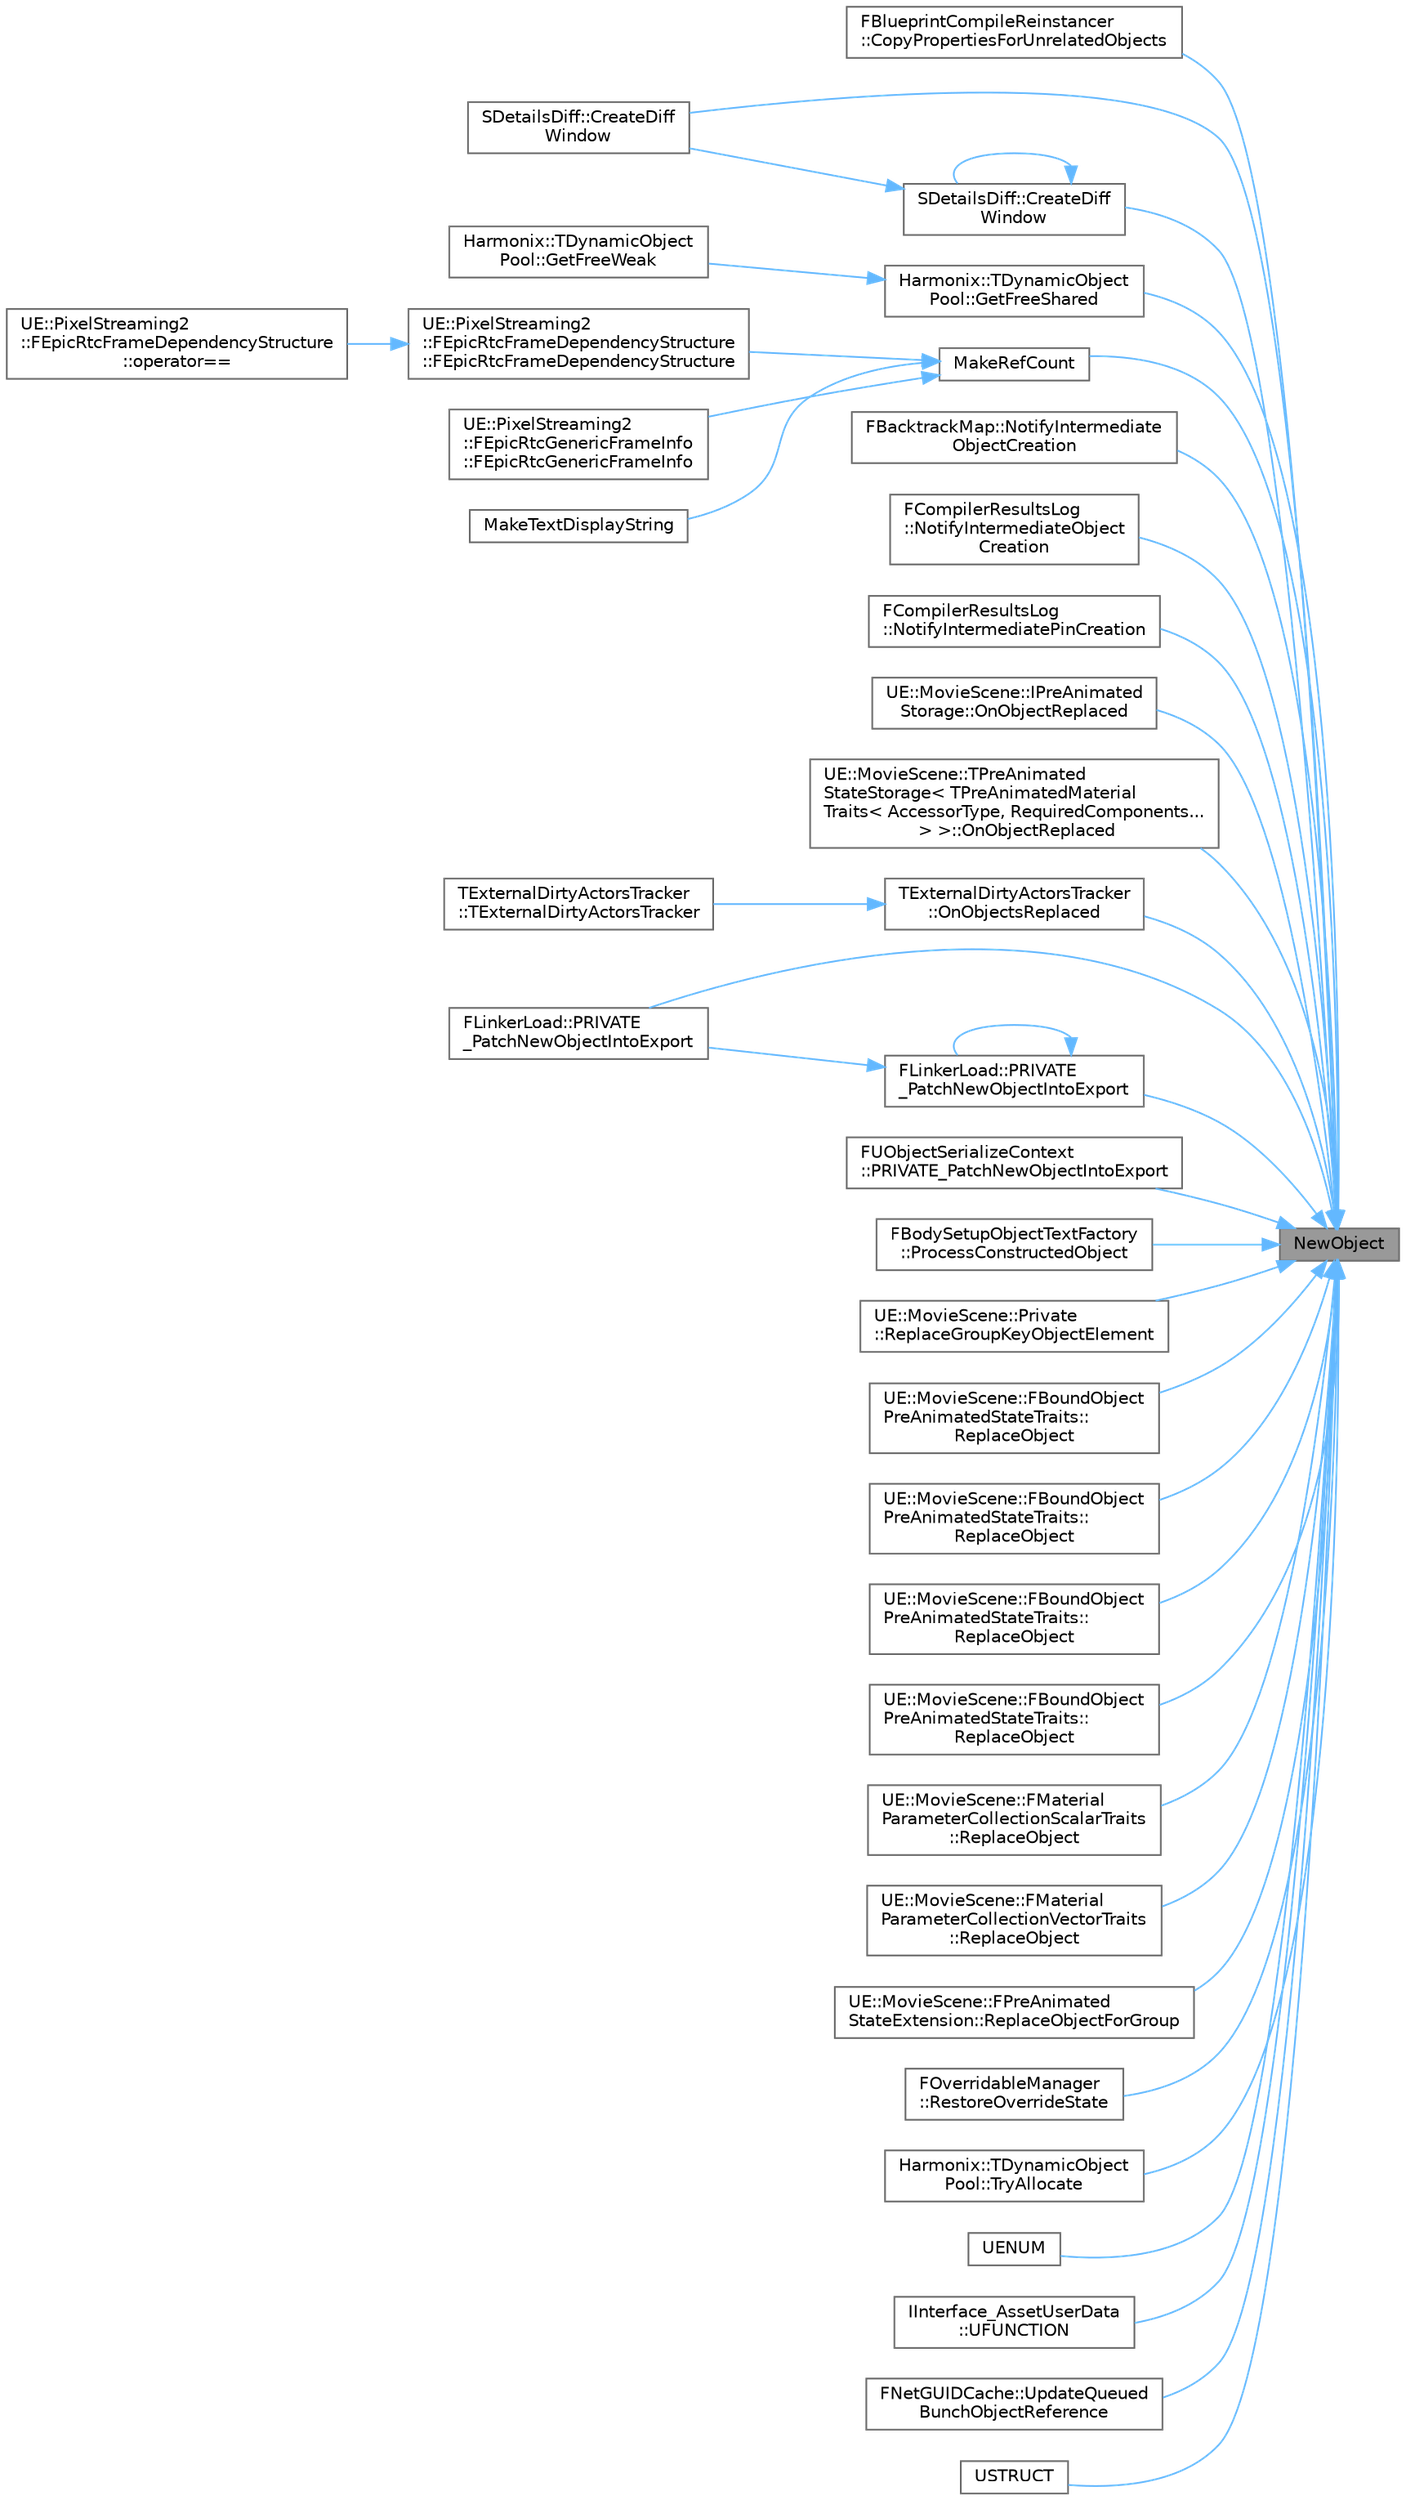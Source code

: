 digraph "NewObject"
{
 // INTERACTIVE_SVG=YES
 // LATEX_PDF_SIZE
  bgcolor="transparent";
  edge [fontname=Helvetica,fontsize=10,labelfontname=Helvetica,labelfontsize=10];
  node [fontname=Helvetica,fontsize=10,shape=box,height=0.2,width=0.4];
  rankdir="RL";
  Node1 [id="Node000001",label="NewObject",height=0.2,width=0.4,color="gray40", fillcolor="grey60", style="filled", fontcolor="black",tooltip="Convenience template for constructing a gameplay object."];
  Node1 -> Node2 [id="edge1_Node000001_Node000002",dir="back",color="steelblue1",style="solid",tooltip=" "];
  Node2 [id="Node000002",label="FBlueprintCompileReinstancer\l::CopyPropertiesForUnrelatedObjects",height=0.2,width=0.4,color="grey40", fillcolor="white", style="filled",URL="$db/dcf/classFBlueprintCompileReinstancer.html#a8e1c7438bdaad49b4412225eb998b4e1",tooltip="Attempts to copy as many properties as possible from the old object to the new."];
  Node1 -> Node3 [id="edge2_Node000001_Node000003",dir="back",color="steelblue1",style="solid",tooltip=" "];
  Node3 [id="Node000003",label="SDetailsDiff::CreateDiff\lWindow",height=0.2,width=0.4,color="grey40", fillcolor="white", style="filled",URL="$d5/d3d/classSDetailsDiff.html#aba5ccf438fa80927a4ced9c80e430278",tooltip="Helper function to create a window that holds a diff widget (default window title)"];
  Node1 -> Node4 [id="edge3_Node000001_Node000004",dir="back",color="steelblue1",style="solid",tooltip=" "];
  Node4 [id="Node000004",label="SDetailsDiff::CreateDiff\lWindow",height=0.2,width=0.4,color="grey40", fillcolor="white", style="filled",URL="$d5/d3d/classSDetailsDiff.html#af632d41583d1b3e5c16711d9a1df7660",tooltip="Helper function to create a window that holds a diff widget."];
  Node4 -> Node3 [id="edge4_Node000004_Node000003",dir="back",color="steelblue1",style="solid",tooltip=" "];
  Node4 -> Node4 [id="edge5_Node000004_Node000004",dir="back",color="steelblue1",style="solid",tooltip=" "];
  Node1 -> Node5 [id="edge6_Node000001_Node000005",dir="back",color="steelblue1",style="solid",tooltip=" "];
  Node5 [id="Node000005",label="Harmonix::TDynamicObject\lPool::GetFreeShared",height=0.2,width=0.4,color="grey40", fillcolor="white", style="filled",URL="$d2/dd2/classHarmonix_1_1TDynamicObjectPool.html#ad13b91d67c98222a4cdd1ea1ea35c2cc",tooltip="Get a \"free\" object from the pool, that isn't in use return value is TSharedPtr, so it'll stay valid ..."];
  Node5 -> Node6 [id="edge7_Node000005_Node000006",dir="back",color="steelblue1",style="solid",tooltip=" "];
  Node6 [id="Node000006",label="Harmonix::TDynamicObject\lPool::GetFreeWeak",height=0.2,width=0.4,color="grey40", fillcolor="white", style="filled",URL="$d2/dd2/classHarmonix_1_1TDynamicObjectPool.html#a0b1c406ace9a57f70a88bdbd6b281288",tooltip="Get a \"free\" object from the pool, that isn't in use return value is TWeakPtr, so it's not guaranteed..."];
  Node1 -> Node7 [id="edge8_Node000001_Node000007",dir="back",color="steelblue1",style="solid",tooltip=" "];
  Node7 [id="Node000007",label="MakeRefCount",height=0.2,width=0.4,color="grey40", fillcolor="white", style="filled",URL="$d4/d7e/RefCounting_8h.html#a51cc792031ab67680a8686c98e173017",tooltip=" "];
  Node7 -> Node8 [id="edge9_Node000007_Node000008",dir="back",color="steelblue1",style="solid",tooltip=" "];
  Node8 [id="Node000008",label="UE::PixelStreaming2\l::FEpicRtcFrameDependencyStructure\l::FEpicRtcFrameDependencyStructure",height=0.2,width=0.4,color="grey40", fillcolor="white", style="filled",URL="$d7/d1a/classUE_1_1PixelStreaming2_1_1FEpicRtcFrameDependencyStructure.html#a303b40629b548e565b9bd6179eafcad1",tooltip=" "];
  Node8 -> Node9 [id="edge10_Node000008_Node000009",dir="back",color="steelblue1",style="solid",tooltip=" "];
  Node9 [id="Node000009",label="UE::PixelStreaming2\l::FEpicRtcFrameDependencyStructure\l::operator==",height=0.2,width=0.4,color="grey40", fillcolor="white", style="filled",URL="$d7/d1a/classUE_1_1PixelStreaming2_1_1FEpicRtcFrameDependencyStructure.html#a1ff7ffe21eaa5b02431f167b0ea9561d",tooltip=" "];
  Node7 -> Node10 [id="edge11_Node000007_Node000010",dir="back",color="steelblue1",style="solid",tooltip=" "];
  Node10 [id="Node000010",label="UE::PixelStreaming2\l::FEpicRtcGenericFrameInfo\l::FEpicRtcGenericFrameInfo",height=0.2,width=0.4,color="grey40", fillcolor="white", style="filled",URL="$dd/d7a/classUE_1_1PixelStreaming2_1_1FEpicRtcGenericFrameInfo.html#a904d56769d49b37e80cf0b1e62593ba7",tooltip=" "];
  Node7 -> Node11 [id="edge12_Node000007_Node000011",dir="back",color="steelblue1",style="solid",tooltip=" "];
  Node11 [id="Node000011",label="MakeTextDisplayString",height=0.2,width=0.4,color="grey40", fillcolor="white", style="filled",URL="$dd/d9b/LocalizedTextSourceTypes_8h.html#af3ac6be1cca4327a005695f92ef42b2d",tooltip=" "];
  Node1 -> Node12 [id="edge13_Node000001_Node000012",dir="back",color="steelblue1",style="solid",tooltip=" "];
  Node12 [id="Node000012",label="FBacktrackMap::NotifyIntermediate\lObjectCreation",height=0.2,width=0.4,color="grey40", fillcolor="white", style="filled",URL="$df/d7e/classFBacktrackMap.html#a98794896fa17db99619480dd83d5bf04",tooltip="Update the source backtrack map to note that NewObject was most closely generated/caused by the Sourc..."];
  Node1 -> Node13 [id="edge14_Node000001_Node000013",dir="back",color="steelblue1",style="solid",tooltip=" "];
  Node13 [id="Node000013",label="FCompilerResultsLog\l::NotifyIntermediateObject\lCreation",height=0.2,width=0.4,color="grey40", fillcolor="white", style="filled",URL="$d4/d9d/classFCompilerResultsLog.html#a5a51599565acd89db5652d09db3bf3b9",tooltip="Update the source backtrack map to note that NewObject was most closely generated/caused by the Sourc..."];
  Node1 -> Node14 [id="edge15_Node000001_Node000014",dir="back",color="steelblue1",style="solid",tooltip=" "];
  Node14 [id="Node000014",label="FCompilerResultsLog\l::NotifyIntermediatePinCreation",height=0.2,width=0.4,color="grey40", fillcolor="white", style="filled",URL="$d4/d9d/classFCompilerResultsLog.html#a82d1bb229837102beec5f68d24d03592",tooltip=" "];
  Node1 -> Node15 [id="edge16_Node000001_Node000015",dir="back",color="steelblue1",style="solid",tooltip=" "];
  Node15 [id="Node000015",label="UE::MovieScene::IPreAnimated\lStorage::OnObjectReplaced",height=0.2,width=0.4,color="grey40", fillcolor="white", style="filled",URL="$dd/da4/structUE_1_1MovieScene_1_1IPreAnimatedStorage.html#adb5e121ddbdf33250d2a9b9f13fb74ef",tooltip=" "];
  Node1 -> Node16 [id="edge17_Node000001_Node000016",dir="back",color="steelblue1",style="solid",tooltip=" "];
  Node16 [id="Node000016",label="UE::MovieScene::TPreAnimated\lStateStorage\< TPreAnimatedMaterial\lTraits\< AccessorType, RequiredComponents...\l \> \>::OnObjectReplaced",height=0.2,width=0.4,color="grey40", fillcolor="white", style="filled",URL="$d5/dd5/structUE_1_1MovieScene_1_1TPreAnimatedStateStorage.html#ae90009d9177d5bf79fef57d928b43b8b",tooltip=" "];
  Node1 -> Node17 [id="edge18_Node000001_Node000017",dir="back",color="steelblue1",style="solid",tooltip=" "];
  Node17 [id="Node000017",label="TExternalDirtyActorsTracker\l::OnObjectsReplaced",height=0.2,width=0.4,color="grey40", fillcolor="white", style="filled",URL="$db/dcf/classTExternalDirtyActorsTracker.html#aa9db90c73d21789b254e8971967f58b7",tooltip=" "];
  Node17 -> Node18 [id="edge19_Node000017_Node000018",dir="back",color="steelblue1",style="solid",tooltip=" "];
  Node18 [id="Node000018",label="TExternalDirtyActorsTracker\l::TExternalDirtyActorsTracker",height=0.2,width=0.4,color="grey40", fillcolor="white", style="filled",URL="$db/dcf/classTExternalDirtyActorsTracker.html#a9ac5633f619658c6f6a2dcef65e755c2",tooltip=" "];
  Node1 -> Node19 [id="edge20_Node000001_Node000019",dir="back",color="steelblue1",style="solid",tooltip=" "];
  Node19 [id="Node000019",label="FLinkerLoad::PRIVATE\l_PatchNewObjectIntoExport",height=0.2,width=0.4,color="grey40", fillcolor="white", style="filled",URL="$d9/d6b/classFLinkerLoad.html#aa09aebdf13022f2740d393f8cad4ab46",tooltip=" "];
  Node1 -> Node20 [id="edge21_Node000001_Node000020",dir="back",color="steelblue1",style="solid",tooltip=" "];
  Node20 [id="Node000020",label="FLinkerLoad::PRIVATE\l_PatchNewObjectIntoExport",height=0.2,width=0.4,color="grey40", fillcolor="white", style="filled",URL="$d9/d6b/classFLinkerLoad.html#aea156d90f1e350f6a77078f5cd2a96e4",tooltip="Replaces OldObject's entry in its linker with NewObject, so that all subsequent loads of OldObject wi..."];
  Node20 -> Node19 [id="edge22_Node000020_Node000019",dir="back",color="steelblue1",style="solid",tooltip=" "];
  Node20 -> Node20 [id="edge23_Node000020_Node000020",dir="back",color="steelblue1",style="solid",tooltip=" "];
  Node1 -> Node21 [id="edge24_Node000001_Node000021",dir="back",color="steelblue1",style="solid",tooltip=" "];
  Node21 [id="Node000021",label="FUObjectSerializeContext\l::PRIVATE_PatchNewObjectIntoExport",height=0.2,width=0.4,color="grey40", fillcolor="white", style="filled",URL="$dd/dab/structFUObjectSerializeContext.html#a4f6e432e18f2ba253430f2dfbd01ba44",tooltip=" "];
  Node1 -> Node22 [id="edge25_Node000001_Node000022",dir="back",color="steelblue1",style="solid",tooltip=" "];
  Node22 [id="Node000022",label="FBodySetupObjectTextFactory\l::ProcessConstructedObject",height=0.2,width=0.4,color="grey40", fillcolor="white", style="filled",URL="$da/dd7/classFBodySetupObjectTextFactory.html#a0136235367428d866bfe9a43e4d8103b",tooltip="This is called on each created object after the property text is imported."];
  Node1 -> Node23 [id="edge26_Node000001_Node000023",dir="back",color="steelblue1",style="solid",tooltip=" "];
  Node23 [id="Node000023",label="UE::MovieScene::Private\l::ReplaceGroupKeyObjectElement",height=0.2,width=0.4,color="grey40", fillcolor="white", style="filled",URL="$d8/d56/namespaceUE_1_1MovieScene_1_1Private.html#abbc47c92aaf9a459c11b967f4e4559e0",tooltip=" "];
  Node1 -> Node24 [id="edge27_Node000001_Node000024",dir="back",color="steelblue1",style="solid",tooltip=" "];
  Node24 [id="Node000024",label="UE::MovieScene::FBoundObject\lPreAnimatedStateTraits::\lReplaceObject",height=0.2,width=0.4,color="grey40", fillcolor="white", style="filled",URL="$d3/ddf/structUE_1_1MovieScene_1_1FBoundObjectPreAnimatedStateTraits.html#abd0ca543746717e9e7b3d687433e46d1",tooltip=" "];
  Node1 -> Node25 [id="edge28_Node000001_Node000025",dir="back",color="steelblue1",style="solid",tooltip=" "];
  Node25 [id="Node000025",label="UE::MovieScene::FBoundObject\lPreAnimatedStateTraits::\lReplaceObject",height=0.2,width=0.4,color="grey40", fillcolor="white", style="filled",URL="$d3/ddf/structUE_1_1MovieScene_1_1FBoundObjectPreAnimatedStateTraits.html#ac21314a7d4cca9db56497764a877fa32",tooltip=" "];
  Node1 -> Node26 [id="edge29_Node000001_Node000026",dir="back",color="steelblue1",style="solid",tooltip=" "];
  Node26 [id="Node000026",label="UE::MovieScene::FBoundObject\lPreAnimatedStateTraits::\lReplaceObject",height=0.2,width=0.4,color="grey40", fillcolor="white", style="filled",URL="$d3/ddf/structUE_1_1MovieScene_1_1FBoundObjectPreAnimatedStateTraits.html#aaf302e0978d6809b56571f4b1cb4b635",tooltip=" "];
  Node1 -> Node27 [id="edge30_Node000001_Node000027",dir="back",color="steelblue1",style="solid",tooltip=" "];
  Node27 [id="Node000027",label="UE::MovieScene::FBoundObject\lPreAnimatedStateTraits::\lReplaceObject",height=0.2,width=0.4,color="grey40", fillcolor="white", style="filled",URL="$d3/ddf/structUE_1_1MovieScene_1_1FBoundObjectPreAnimatedStateTraits.html#a8d1adff892d4f1bbd72c2c8a797106c5",tooltip=" "];
  Node1 -> Node28 [id="edge31_Node000001_Node000028",dir="back",color="steelblue1",style="solid",tooltip=" "];
  Node28 [id="Node000028",label="UE::MovieScene::FMaterial\lParameterCollectionScalarTraits\l::ReplaceObject",height=0.2,width=0.4,color="grey40", fillcolor="white", style="filled",URL="$d0/dff/structUE_1_1MovieScene_1_1FMaterialParameterCollectionScalarTraits.html#a2fbf420a1ba010710bd75db2454cfa8e",tooltip=" "];
  Node1 -> Node29 [id="edge32_Node000001_Node000029",dir="back",color="steelblue1",style="solid",tooltip=" "];
  Node29 [id="Node000029",label="UE::MovieScene::FMaterial\lParameterCollectionVectorTraits\l::ReplaceObject",height=0.2,width=0.4,color="grey40", fillcolor="white", style="filled",URL="$db/de1/structUE_1_1MovieScene_1_1FMaterialParameterCollectionVectorTraits.html#abadc1a2ac389d7900ff7366268d04f06",tooltip=" "];
  Node1 -> Node30 [id="edge33_Node000001_Node000030",dir="back",color="steelblue1",style="solid",tooltip=" "];
  Node30 [id="Node000030",label="UE::MovieScene::FPreAnimated\lStateExtension::ReplaceObjectForGroup",height=0.2,width=0.4,color="grey40", fillcolor="white", style="filled",URL="$d4/d70/structUE_1_1MovieScene_1_1FPreAnimatedStateExtension.html#aa239000d921ca1c97c620d13de8d135c",tooltip="Called during blueprint re-instancing to replace the object bound to a specific group handle with ano..."];
  Node1 -> Node31 [id="edge34_Node000001_Node000031",dir="back",color="steelblue1",style="solid",tooltip=" "];
  Node31 [id="Node000031",label="FOverridableManager\l::RestoreOverrideState",height=0.2,width=0.4,color="grey40", fillcolor="white", style="filled",URL="$db/df3/classFOverridableManager.html#aef6ec63b5a7c990c7667b5a7fd34df27",tooltip="Restore some of the overridden state that is not necessarily restored by the CPFUO (ex: bWasAdded com..."];
  Node1 -> Node32 [id="edge35_Node000001_Node000032",dir="back",color="steelblue1",style="solid",tooltip=" "];
  Node32 [id="Node000032",label="Harmonix::TDynamicObject\lPool::TryAllocate",height=0.2,width=0.4,color="grey40", fillcolor="white", style="filled",URL="$d2/dd2/classHarmonix_1_1TDynamicObjectPool.html#af4d431a06b53ff179f809f9c3be145e1",tooltip="Attempts to allocate Num number of objects, given a factory method Allows the FactoryMethod to return..."];
  Node1 -> Node33 [id="edge36_Node000001_Node000033",dir="back",color="steelblue1",style="solid",tooltip=" "];
  Node33 [id="Node000033",label="UENUM",height=0.2,width=0.4,color="grey40", fillcolor="white", style="filled",URL="$de/dc7/BaseCreateFromSelectedTool_8h.html#ada05f925495e048fc22e33a8fc18c2c3",tooltip="ToolBuilder for UBaseCreateFromSelectedTool."];
  Node1 -> Node34 [id="edge37_Node000001_Node000034",dir="back",color="steelblue1",style="solid",tooltip=" "];
  Node34 [id="Node000034",label="IInterface_AssetUserData\l::UFUNCTION",height=0.2,width=0.4,color="grey40", fillcolor="white", style="filled",URL="$dd/dbe/classIInterface__AssetUserData.html#a80b90c58594da61af240df9ea86ef2b7",tooltip="Creates and adds an instance of the provided AssetUserData class to the target asset."];
  Node1 -> Node35 [id="edge38_Node000001_Node000035",dir="back",color="steelblue1",style="solid",tooltip=" "];
  Node35 [id="Node000035",label="FNetGUIDCache::UpdateQueued\lBunchObjectReference",height=0.2,width=0.4,color="grey40", fillcolor="white", style="filled",URL="$d6/d28/classFNetGUIDCache.html#af350a04af1a15ab0cadbe240e072379f",tooltip=" "];
  Node1 -> Node36 [id="edge39_Node000001_Node000036",dir="back",color="steelblue1",style="solid",tooltip=" "];
  Node36 [id="Node000036",label="USTRUCT",height=0.2,width=0.4,color="grey40", fillcolor="white", style="filled",URL="$de/db3/MovieSceneObjectPathChannel_8h.html#a29855de7308ab84c76d769f441babd4a",tooltip="Key value type for object path channels that stores references to objects as both a hard and soft ref..."];
}
